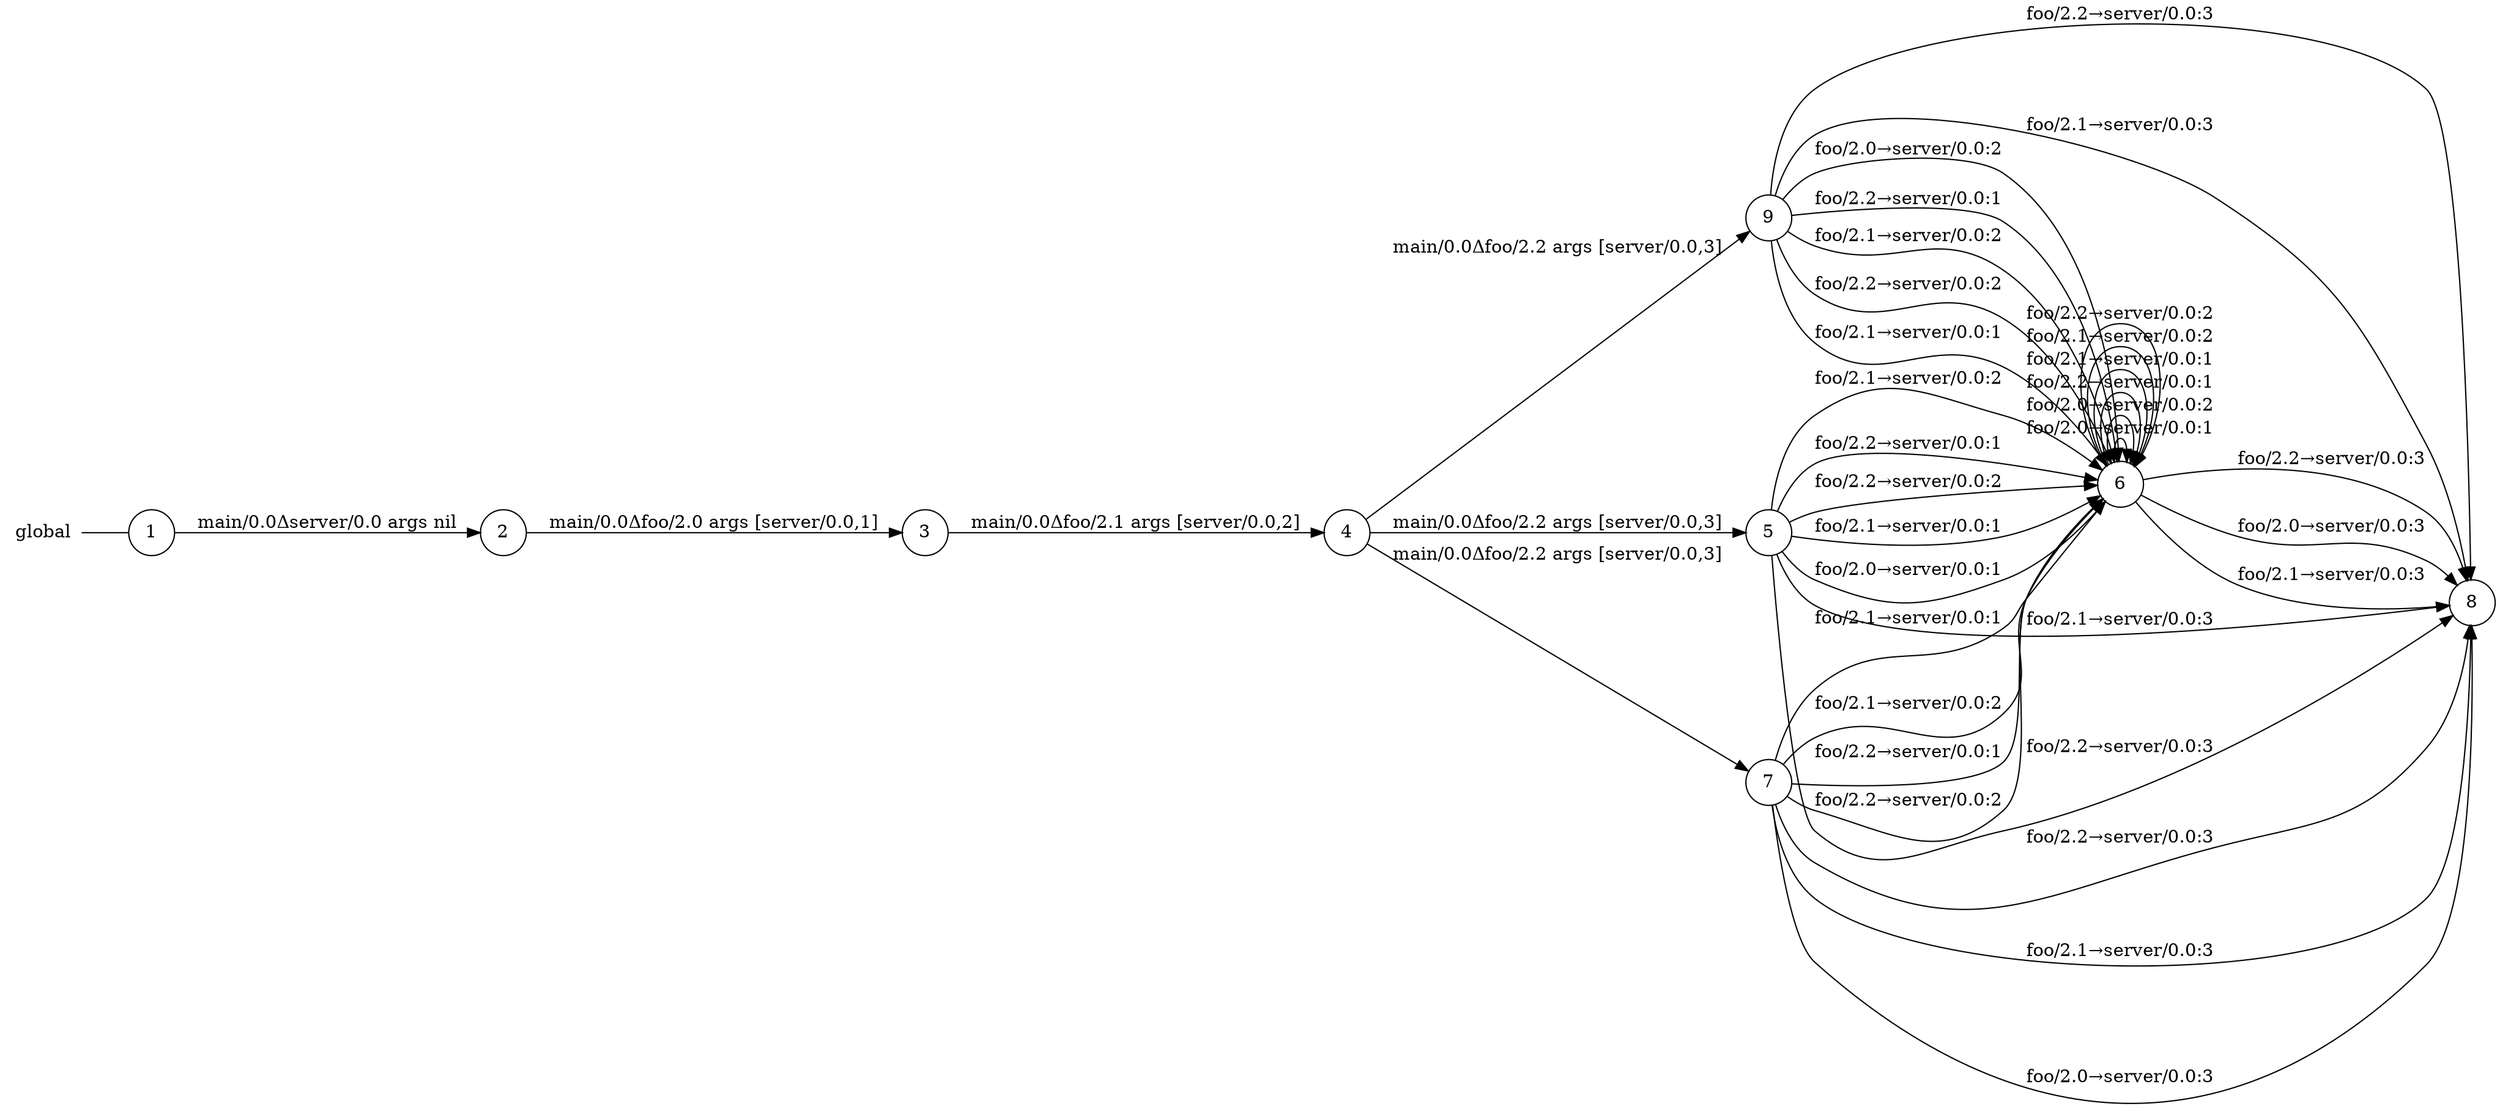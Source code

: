 digraph global {
	rankdir="LR";
	n_0 [label="global", shape="plaintext"];
	n_1 [id="3", shape=circle, label="3"];
	n_2 [id="9", shape=circle, label="9"];
	n_3 [id="6", shape=circle, label="6"];
	n_4 [id="4", shape=circle, label="4"];
	n_5 [id="5", shape=circle, label="5"];
	n_6 [id="2", shape=circle, label="2"];
	n_7 [id="7", shape=circle, label="7"];
	n_8 [id="1", shape=circle, label="1"];
	n_0 -> n_8 [arrowhead=none];
	n_9 [id="8", shape=circle, label="8"];

	n_3 -> n_9 [id="[$e|34]", label="foo/2.2→server/0.0:3"];
	n_7 -> n_3 [id="[$e|9]", label="foo/2.1→server/0.0:1"];
	n_2 -> n_9 [id="[$e|29]", label="foo/2.2→server/0.0:3"];
	n_7 -> n_9 [id="[$e|22]", label="foo/2.1→server/0.0:3"];
	n_3 -> n_3 [id="[$e|21]", label="foo/2.0→server/0.0:1"];
	n_5 -> n_9 [id="[$e|15]", label="foo/2.1→server/0.0:3"];
	n_3 -> n_3 [id="[$e|31]", label="foo/2.0→server/0.0:2"];
	n_5 -> n_3 [id="[$e|4]", label="foo/2.0→server/0.0:1"];
	n_2 -> n_3 [id="[$e|12]", label="foo/2.0→server/0.0:2"];
	n_5 -> n_3 [id="[$e|16]", label="foo/2.1→server/0.0:2"];
	n_7 -> n_9 [id="[$e|8]", label="foo/2.0→server/0.0:3"];
	n_7 -> n_9 [id="[$e|24]", label="foo/2.2→server/0.0:3"];
	n_2 -> n_3 [id="[$e|14]", label="foo/2.2→server/0.0:1"];
	n_3 -> n_3 [id="[$e|20]", label="foo/2.2→server/0.0:1"];
	n_5 -> n_9 [id="[$e|17]", label="foo/2.2→server/0.0:3"];
	n_5 -> n_3 [id="[$e|6]", label="foo/2.2→server/0.0:1"];
	n_7 -> n_3 [id="[$e|23]", label="foo/2.1→server/0.0:2"];
	n_4 -> n_5 [id="[$e|3]", label="main/0.0Δfoo/2.2 args [server/0.0,3]"];
	n_3 -> n_3 [id="[$e|19]", label="foo/2.1→server/0.0:1"];
	n_3 -> n_9 [id="[$e|26]", label="foo/2.0→server/0.0:3"];
	n_3 -> n_9 [id="[$e|32]", label="foo/2.1→server/0.0:3"];
	n_2 -> n_3 [id="[$e|28]", label="foo/2.1→server/0.0:2"];
	n_5 -> n_3 [id="[$e|18]", label="foo/2.2→server/0.0:2"];
	n_4 -> n_7 [id="[$e|7]", label="main/0.0Δfoo/2.2 args [server/0.0,3]"];
	n_3 -> n_3 [id="[$e|33]", label="foo/2.1→server/0.0:2"];
	n_5 -> n_3 [id="[$e|5]", label="foo/2.1→server/0.0:1"];
	n_7 -> n_3 [id="[$e|10]", label="foo/2.2→server/0.0:1"];
	n_1 -> n_4 [id="[$e|2]", label="main/0.0Δfoo/2.1 args [server/0.0,2]"];
	n_7 -> n_3 [id="[$e|25]", label="foo/2.2→server/0.0:2"];
	n_2 -> n_3 [id="[$e|30]", label="foo/2.2→server/0.0:2"];
	n_3 -> n_3 [id="[$e|35]", label="foo/2.2→server/0.0:2"];
	n_6 -> n_1 [id="[$e|1]", label="main/0.0Δfoo/2.0 args [server/0.0,1]"];
	n_2 -> n_3 [id="[$e|13]", label="foo/2.1→server/0.0:1"];
	n_4 -> n_2 [id="[$e|11]", label="main/0.0Δfoo/2.2 args [server/0.0,3]"];
	n_2 -> n_9 [id="[$e|27]", label="foo/2.1→server/0.0:3"];
	n_8 -> n_6 [id="[$e|0]", label="main/0.0Δserver/0.0 args nil"];
}

